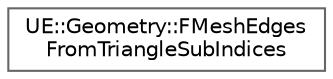 digraph "Graphical Class Hierarchy"
{
 // INTERACTIVE_SVG=YES
 // LATEX_PDF_SIZE
  bgcolor="transparent";
  edge [fontname=Helvetica,fontsize=10,labelfontname=Helvetica,labelfontsize=10];
  node [fontname=Helvetica,fontsize=10,shape=box,height=0.2,width=0.4];
  rankdir="LR";
  Node0 [id="Node000000",label="UE::Geometry::FMeshEdges\lFromTriangleSubIndices",height=0.2,width=0.4,color="grey40", fillcolor="white", style="filled",URL="$d3/d87/classUE_1_1Geometry_1_1FMeshEdgesFromTriangleSubIndices.html",tooltip=" "];
}
